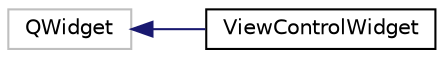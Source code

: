 digraph "Graphical Class Hierarchy"
{
 // LATEX_PDF_SIZE
  edge [fontname="Helvetica",fontsize="10",labelfontname="Helvetica",labelfontsize="10"];
  node [fontname="Helvetica",fontsize="10",shape=record];
  rankdir="LR";
  Node163 [label="QWidget",height=0.2,width=0.4,color="grey75", fillcolor="white", style="filled",tooltip=" "];
  Node163 -> Node0 [dir="back",color="midnightblue",fontsize="10",style="solid",fontname="Helvetica"];
  Node0 [label="ViewControlWidget",height=0.2,width=0.4,color="black", fillcolor="white", style="filled",URL="$classViewControlWidget.html",tooltip=" "];
}
